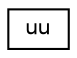 digraph "Graphical Class Hierarchy"
{
 // LATEX_PDF_SIZE
  edge [fontname="Helvetica",fontsize="10",labelfontname="Helvetica",labelfontsize="10"];
  node [fontname="Helvetica",fontsize="10",shape=record];
  rankdir="LR";
  Node0 [label="uu",height=0.2,width=0.4,color="black", fillcolor="white", style="filled",URL="$unionuu.html",tooltip=" "];
}
